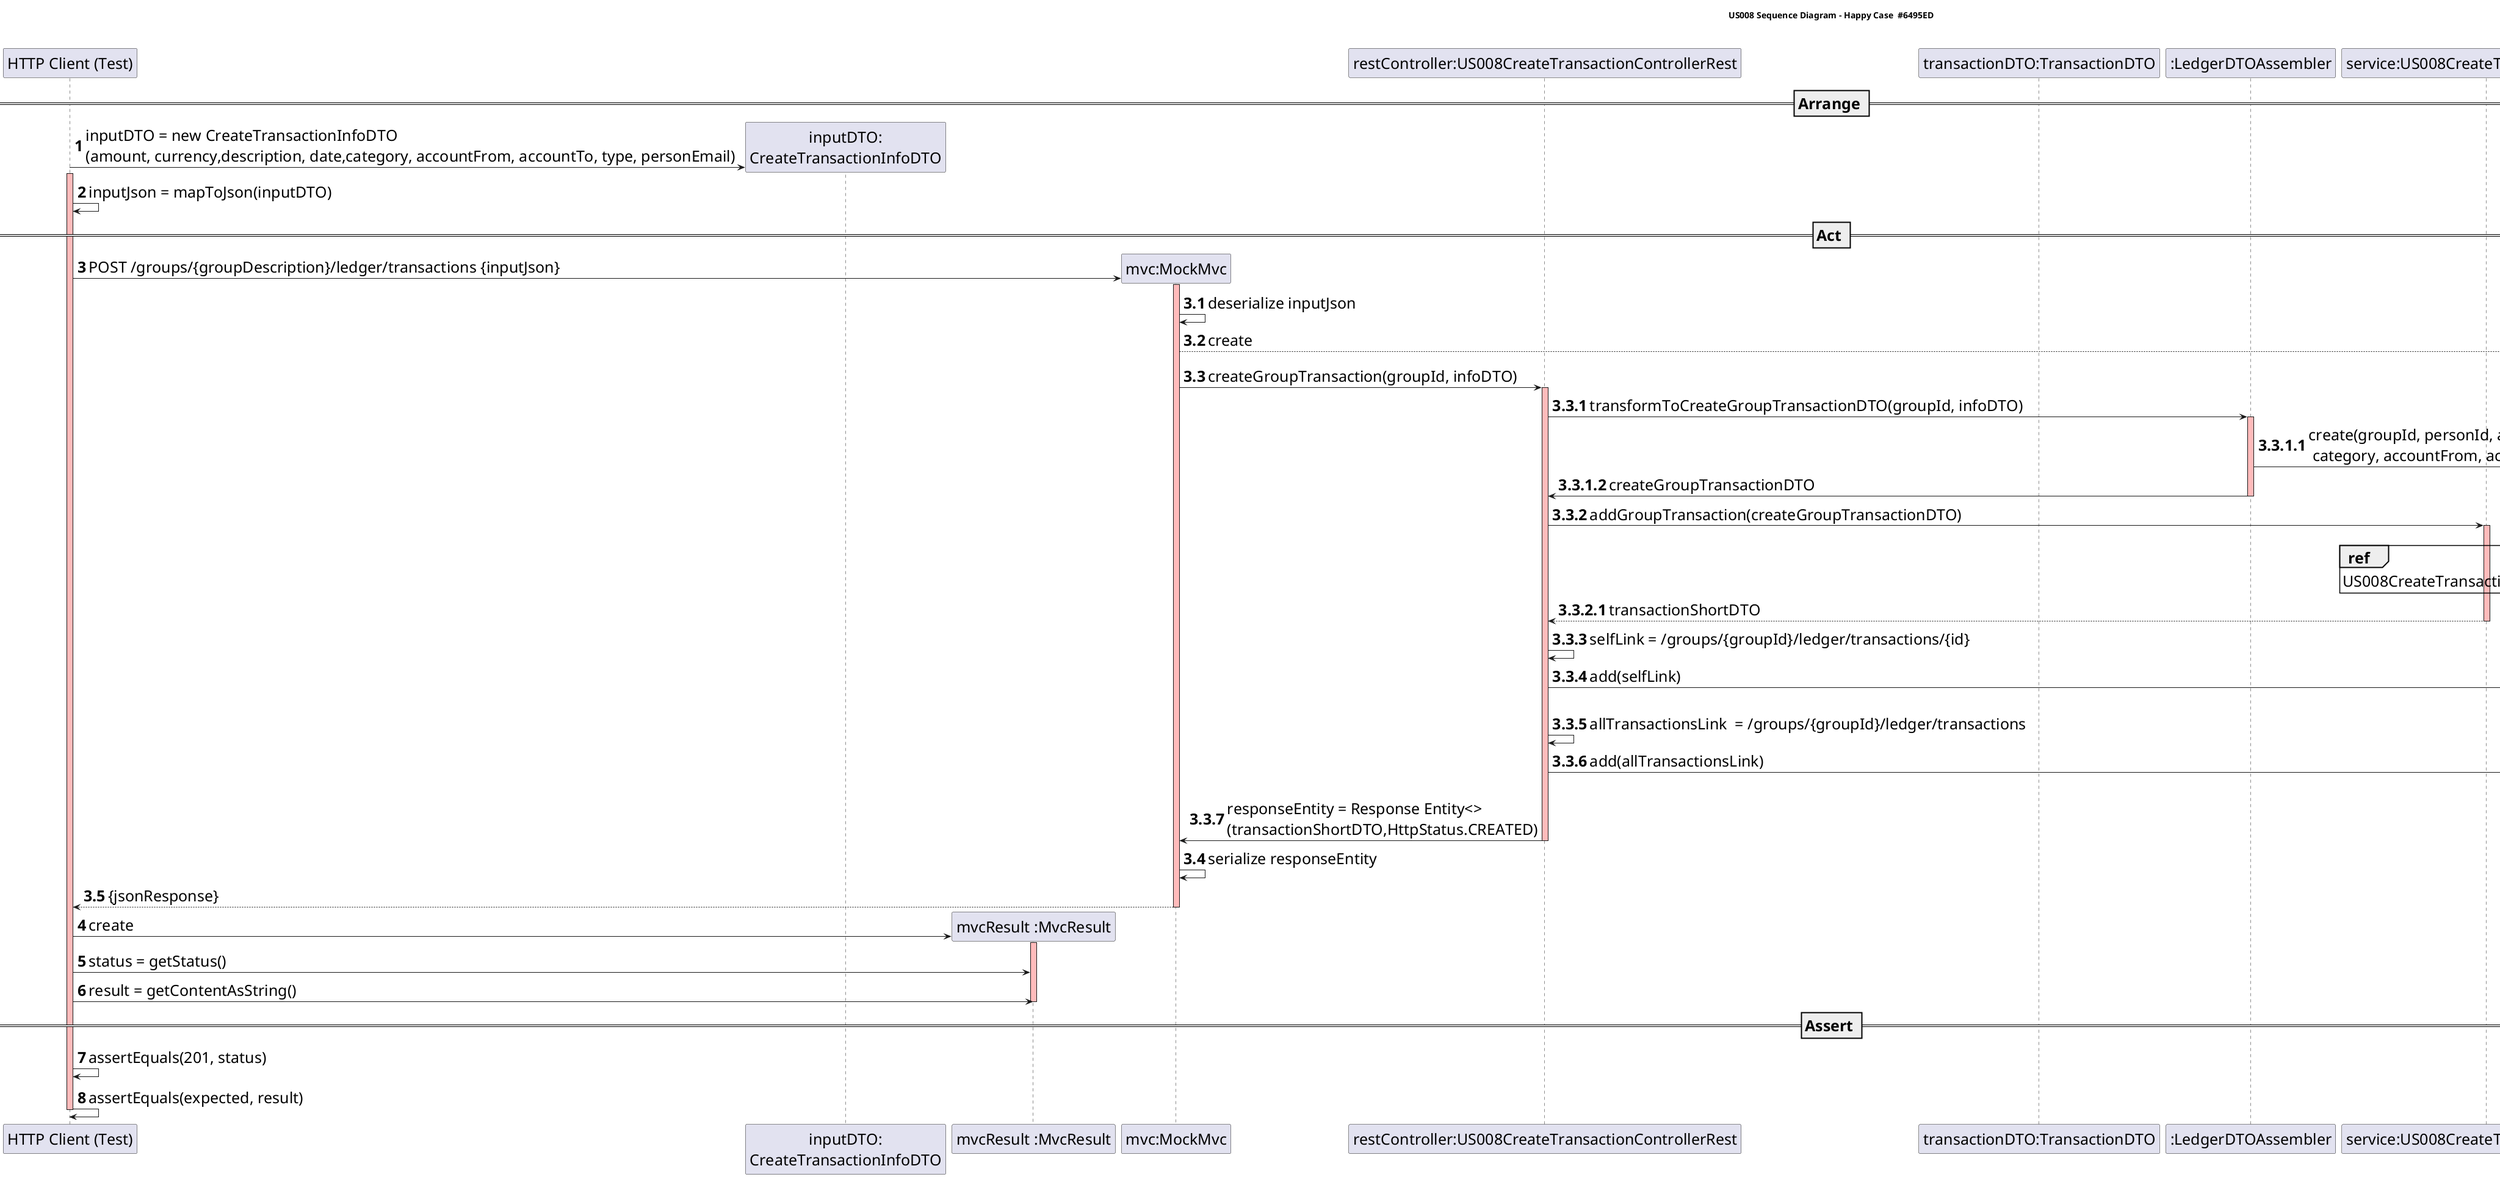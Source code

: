 @startuml
skinparam DefaultFontSize 25

title US008 Sequence Diagram - Happy Case  #6495ED

participant "HTTP Client (Test)"
participant "inputDTO:\nCreateTransactionInfoDTO"
participant "mvcResult :MvcResult"
participant "mvc:MockMvc"
participant "restController:US008CreateTransactionControllerRest"
participant "transactionDTO:TransactionDTO"
participant ":LedgerDTOAssembler"
participant "service:US008CreateTransactionService"
participant "infoDTO:CreateTransactionInfoDTO"

== Arrange ==
autonumber

create "inputDTO:\nCreateTransactionInfoDTO"
"HTTP Client (Test)" -> "inputDTO:\nCreateTransactionInfoDTO": inputDTO = new CreateTransactionInfoDTO\n(amount, currency,description, date,category, accountFrom, accountTo, type, personEmail)
activate "HTTP Client (Test)" #FFBBBB
"HTTP Client (Test)" -> "HTTP Client (Test)": inputJson = mapToJson(inputDTO)

== Act ==

create "mvc:MockMvc"
"HTTP Client (Test)" -> "mvc:MockMvc" :POST /groups/{groupDescription}/ledger/transactions {inputJson}
activate "mvc:MockMvc"  #FFBBBB

autonumber 3.1
"mvc:MockMvc" -> "mvc:MockMvc" :  deserialize inputJson

create "infoDTO:CreateTransactionInfoDTO"
"mvc:MockMvc"-->"infoDTO:CreateTransactionInfoDTO": create

"mvc:MockMvc"-> "restController:US008CreateTransactionControllerRest": createGroupTransaction(groupId, infoDTO)
activate "restController:US008CreateTransactionControllerRest" #FFBBBB

autonumber 3.3.1
"restController:US008CreateTransactionControllerRest"-> ":LedgerDTOAssembler": transformToCreateGroupTransactionDTO(groupId, infoDTO)
activate ":LedgerDTOAssembler"  #FFBBBB

autonumber 3.3.1.1
create "createGroupTransactionDTO:CreateGroupTransactionDTO"
":LedgerDTOAssembler" -> "createGroupTransactionDTO:CreateGroupTransactionDTO": create(groupId, personId, amount, currency, date, description, \n category, accountFrom, accountTo, type)

":LedgerDTOAssembler" -> "restController:US008CreateTransactionControllerRest" : createGroupTransactionDTO

deactivate ":LedgerDTOAssembler"

autonumber 3.3.2
"restController:US008CreateTransactionControllerRest"->"service:US008CreateTransactionService": addGroupTransaction(createGroupTransactionDTO)
activate "service:US008CreateTransactionService" #FFBBBB

|||

ref over "service:US008CreateTransactionService" : US008CreateTransactionControllerRestPart1

autonumber 3.3.2.1
"service:US008CreateTransactionService" --> "restController:US008CreateTransactionControllerRest" : transactionShortDTO
deactivate "service:US008CreateTransactionService"

autonumber 3.3.3
"restController:US008CreateTransactionControllerRest"->"restController:US008CreateTransactionControllerRest": selfLink = /groups/{groupId}/ledger/transactions/{id}
"restController:US008CreateTransactionControllerRest"-> "transactionShortDTO:TransactionShortDTO": add(selfLink)
activate "transactionShortDTO:TransactionShortDTO" #FFBBBB
deactivate "transactionShortDTO:TransactionShortDTO" #FFBBBB

"restController:US008CreateTransactionControllerRest"->"restController:US008CreateTransactionControllerRest": allTransactionsLink  = /groups/{groupId}/ledger/transactions
"restController:US008CreateTransactionControllerRest"-> "transactionShortDTO:TransactionShortDTO": add(allTransactionsLink)
activate "transactionShortDTO:TransactionShortDTO" #FFBBBB
deactivate "transactionShortDTO:TransactionShortDTO" #FFBBBB

"restController:US008CreateTransactionControllerRest" -> "mvc:MockMvc": responseEntity = Response Entity<>\n(transactionShortDTO,HttpStatus.CREATED)
deactivate "restController:US008CreateTransactionControllerRest"

autonumber 3.4
"mvc:MockMvc" -> "mvc:MockMvc" : serialize responseEntity
"mvc:MockMvc" --> "HTTP Client (Test)" : {jsonResponse}
deactivate "mvc:MockMvc"

autonumber 4
create "mvcResult :MvcResult"
"HTTP Client (Test)" -> "mvcResult :MvcResult" : create
activate "mvcResult :MvcResult" #FFBBBB

"HTTP Client (Test)" -> "mvcResult :MvcResult" : status = getStatus()
"HTTP Client (Test)" -> "mvcResult :MvcResult" : result = getContentAsString()
deactivate "mvcResult :MvcResult" #FFBBBB

== Assert ==

"HTTP Client (Test)" -> "HTTP Client (Test)" : assertEquals(201, status)
"HTTP Client (Test)" -> "HTTP Client (Test)" : assertEquals(expected, result)
deactivate "HTTP Client (Test)" #FFBBBB

@enduml
